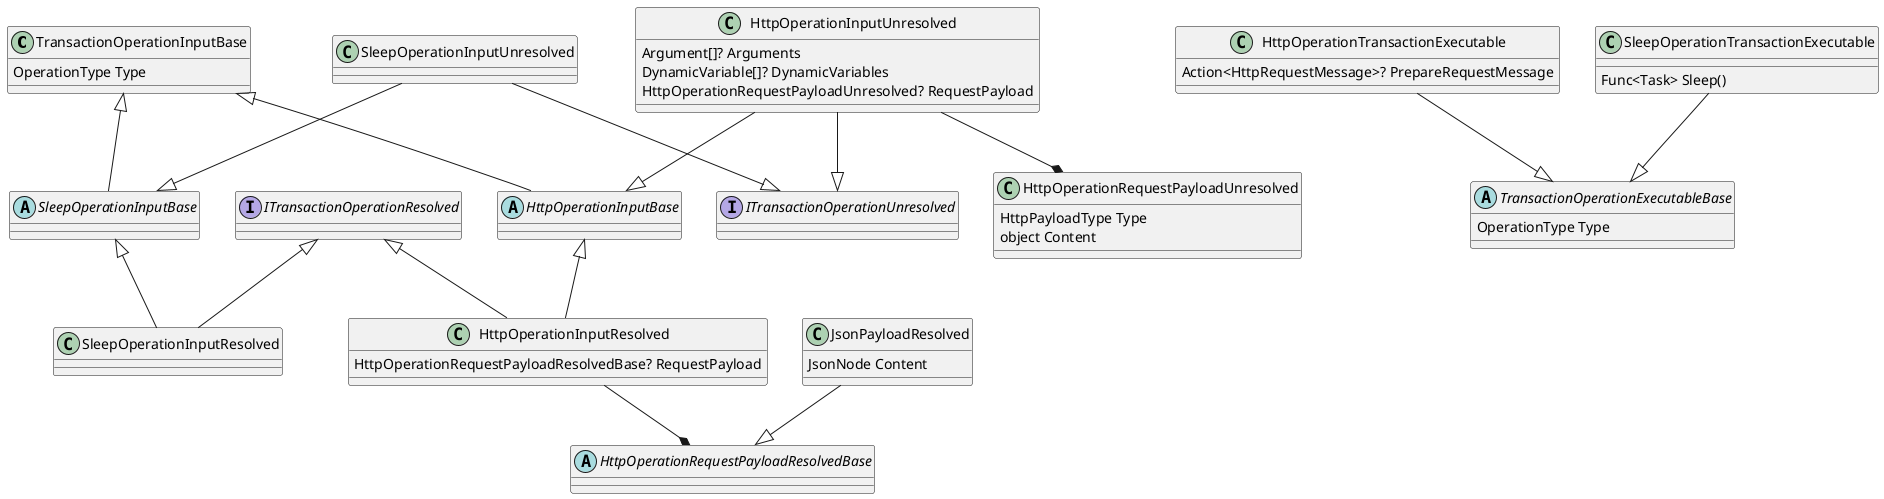@startuml
class TransactionOperationInputBase {
  OperationType Type
}

abstract class TransactionOperationExecutableBase {
  OperationType Type
}

interface ITransactionOperationUnresolved
interface ITransactionOperationResolved

'http ops'

abstract class HttpOperationInputBase
TransactionOperationInputBase <|-- HttpOperationInputBase

class HttpOperationInputResolved 
{
  HttpOperationRequestPayloadResolvedBase? RequestPayload 
}

abstract class HttpOperationRequestPayloadResolvedBase

HttpOperationInputResolved --* HttpOperationRequestPayloadResolvedBase
HttpOperationInputBase <|-- HttpOperationInputResolved
ITransactionOperationResolved <|-- HttpOperationInputResolved

class JsonPayloadResolved
{
  JsonNode Content
}

class HttpOperationInputUnresolved
{
    Argument[]? Arguments
    DynamicVariable[]? DynamicVariables 
    HttpOperationRequestPayloadUnresolved? RequestPayload 
}

HttpOperationInputUnresolved --* HttpOperationRequestPayloadUnresolved

class HttpOperationRequestPayloadUnresolved 
{
    HttpPayloadType Type
    object Content
}

HttpOperationInputUnresolved --|> HttpOperationInputBase
HttpOperationInputUnresolved --|> ITransactionOperationUnresolved
JsonPayloadResolved --|> HttpOperationRequestPayloadResolvedBase

'sleep ops'
abstract class SleepOperationInputBase
 
TransactionOperationInputBase <|-- SleepOperationInputBase 
SleepOperationInputBase <|-- SleepOperationInputResolved
ITransactionOperationResolved <|-- SleepOperationInputResolved

class SleepOperationInputUnresolved
SleepOperationInputUnresolved --|> SleepOperationInputBase
SleepOperationInputUnresolved --|> ITransactionOperationUnresolved

class HttpOperationTransactionExecutable
{
    Action<HttpRequestMessage>? PrepareRequestMessage
}

class SleepOperationTransactionExecutable 
{
    Func<Task> Sleep()
}
SleepOperationTransactionExecutable --|> TransactionOperationExecutableBase

HttpOperationTransactionExecutable --|> TransactionOperationExecutableBase
@enduml